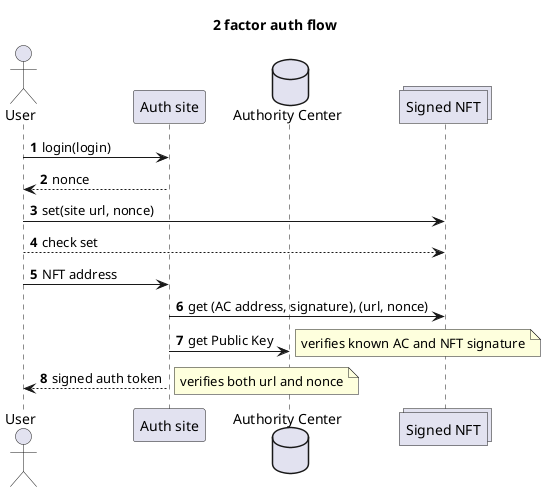 @startuml
'https://plantuml.com/sequence-diagram

title 2 factor auth flow

autonumber

actor User
participant Auth as "Auth site"
database AC as "Authority Center"
collections nft as "Signed NFT"

User -> Auth : login(login)
Auth --> User : nonce

User -> nft : set(site url, nonce)
User --> nft : check set
User -> Auth : NFT address

Auth -> nft : get (AC address, signature), (url, nonce)
Auth -> AC : get Public Key
note right
    verifies known AC and NFT signature
end note

Auth --> User : signed auth token
note right
    verifies both url and nonce
end note



@enduml